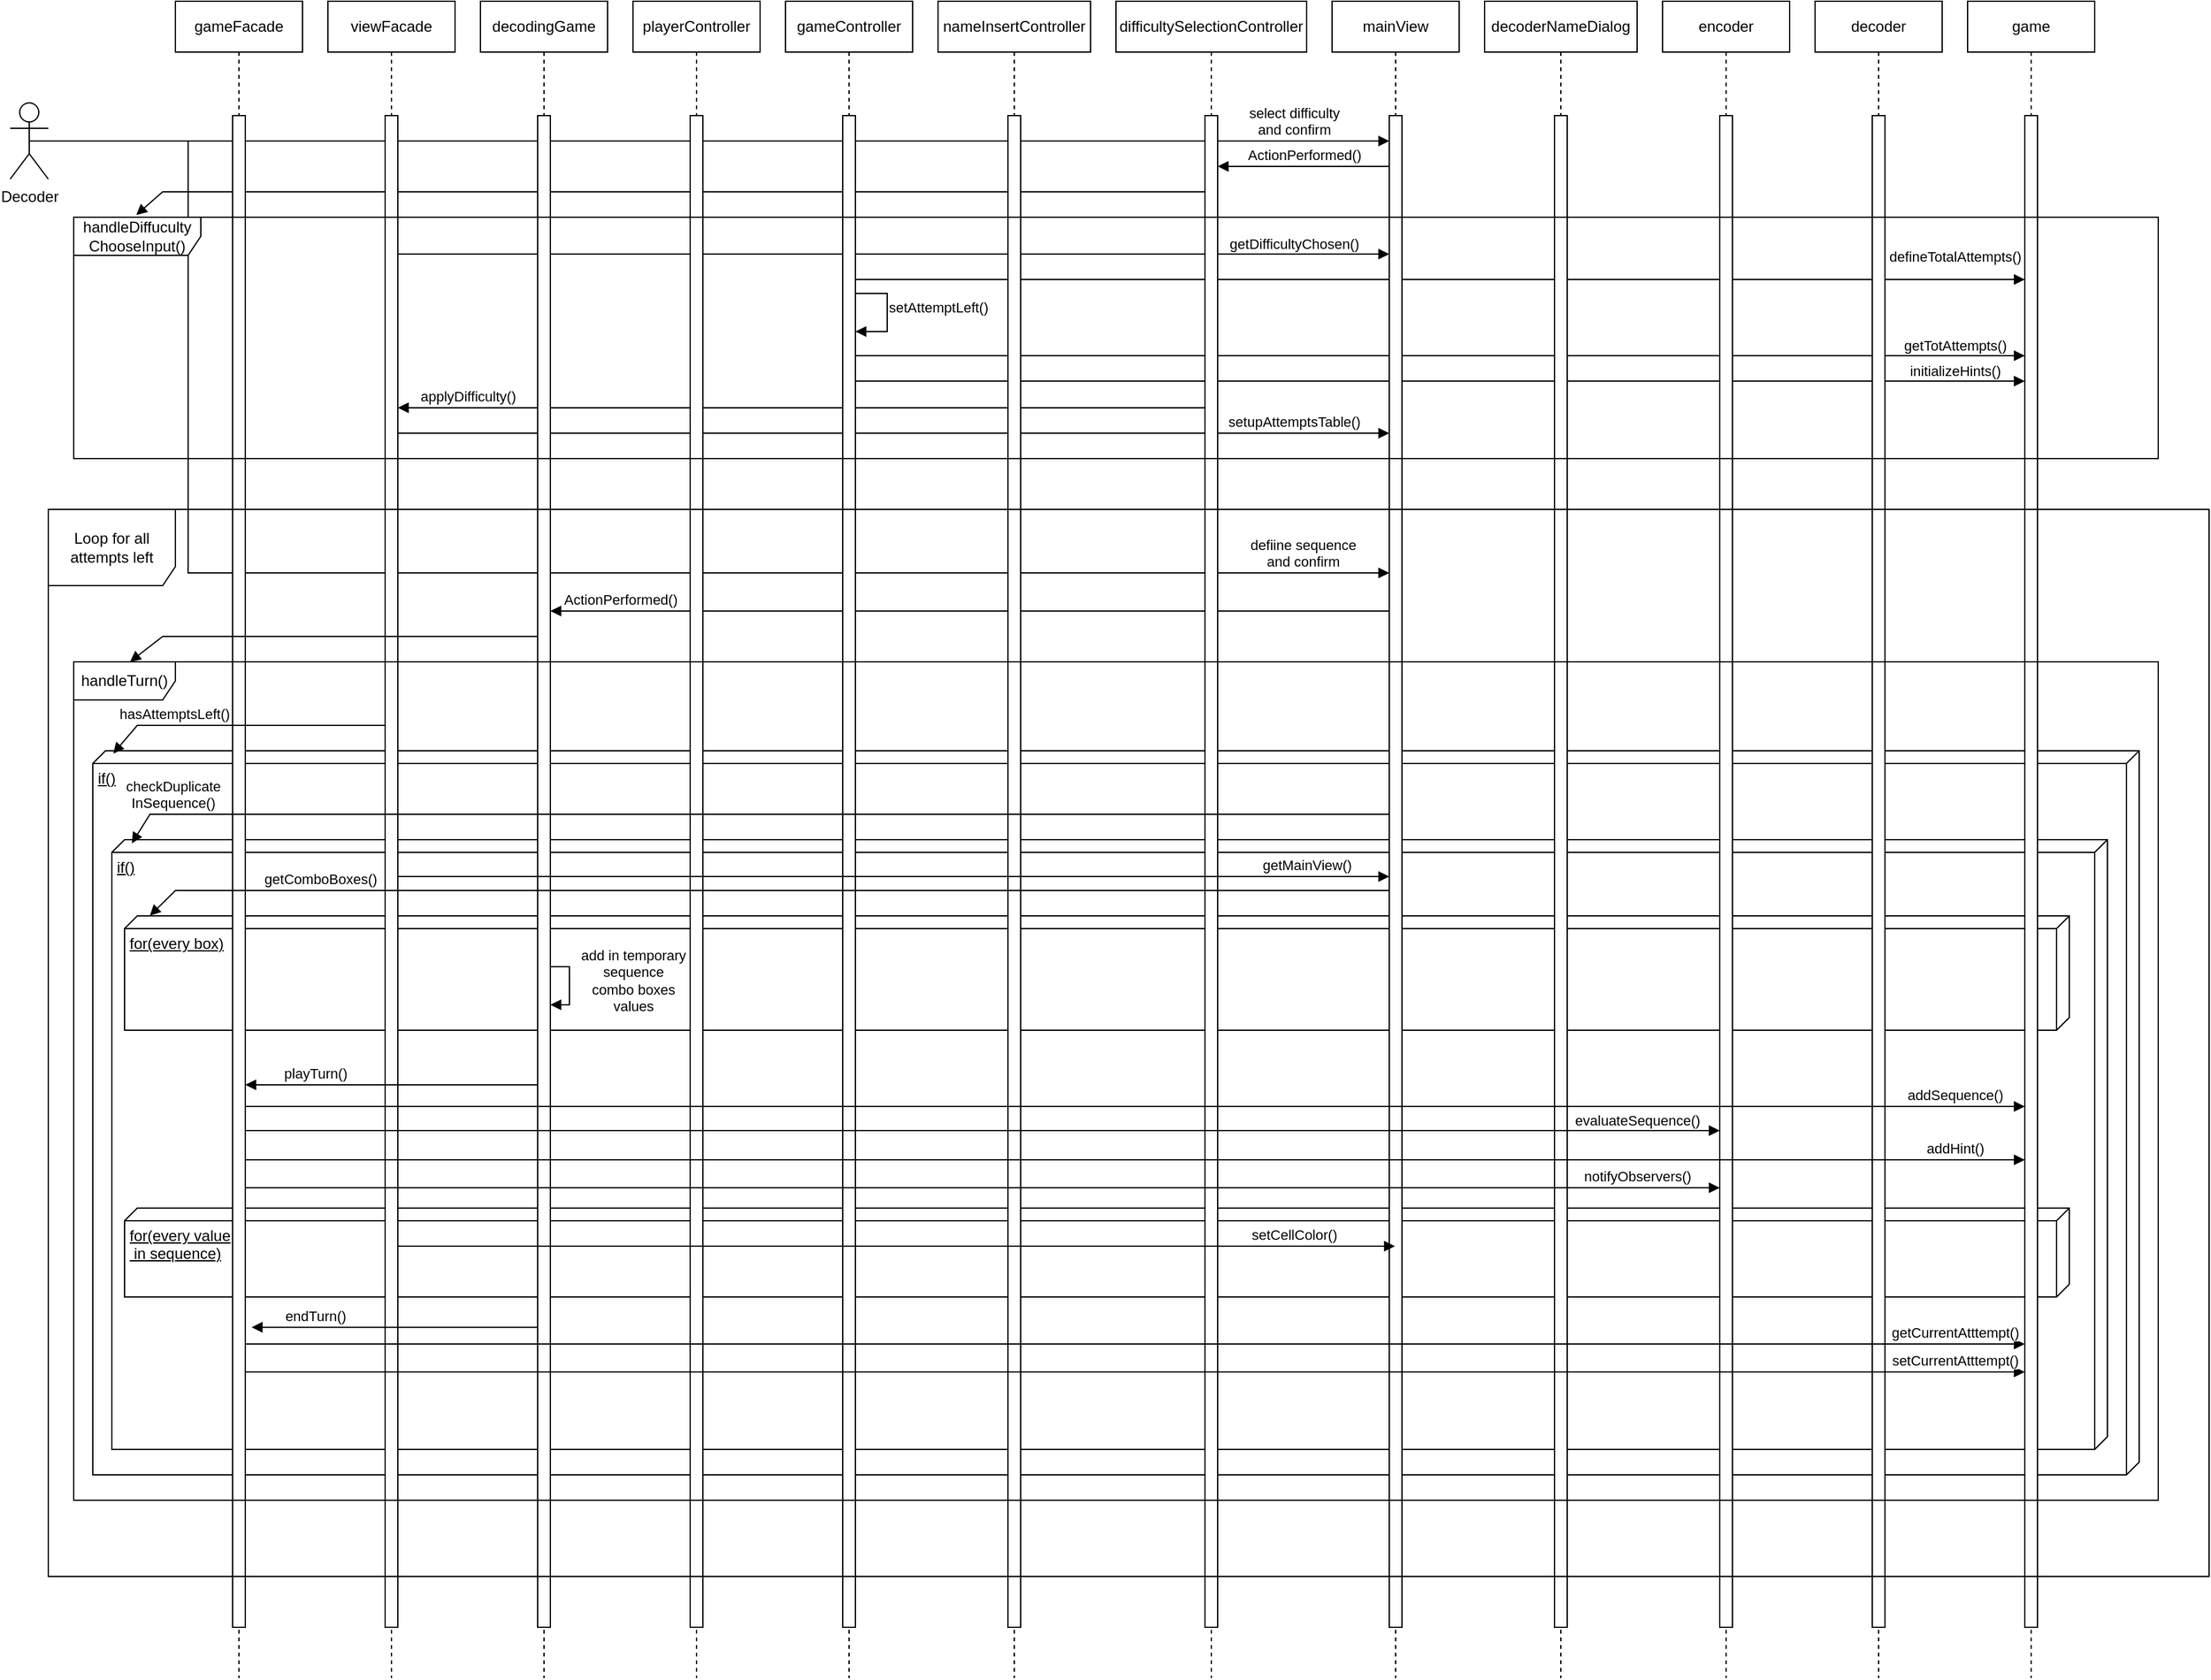 <mxfile version="22.1.16" type="device">
  <diagram name="Pagina-1" id="ej1dVefqYXsf6kIaZEYO">
    <mxGraphModel dx="1434" dy="836" grid="1" gridSize="10" guides="1" tooltips="1" connect="1" arrows="1" fold="1" page="1" pageScale="1" pageWidth="850" pageHeight="1100" math="0" shadow="0">
      <root>
        <mxCell id="0" />
        <mxCell id="1" parent="0" />
        <mxCell id="XU4_op4EVZj-XPHD7sc--74" value="if()" style="verticalAlign=top;align=left;spacingTop=8;spacingLeft=2;spacingRight=12;shape=cube;size=10;direction=south;fontStyle=4;html=1;whiteSpace=wrap;" parent="1" vertex="1">
          <mxGeometry x="135" y="630" width="1610" height="570" as="geometry" />
        </mxCell>
        <mxCell id="XU4_op4EVZj-XPHD7sc--75" value="if()" style="verticalAlign=top;align=left;spacingTop=8;spacingLeft=2;spacingRight=12;shape=cube;size=10;direction=south;fontStyle=4;html=1;whiteSpace=wrap;" parent="1" vertex="1">
          <mxGeometry x="150" y="700" width="1570" height="480" as="geometry" />
        </mxCell>
        <mxCell id="XU4_op4EVZj-XPHD7sc--88" value="for(every value&lt;br&gt;&amp;nbsp;in sequence)" style="verticalAlign=top;align=left;spacingTop=8;spacingLeft=2;spacingRight=12;shape=cube;size=10;direction=south;fontStyle=4;html=1;whiteSpace=wrap;" parent="1" vertex="1">
          <mxGeometry x="160" y="990" width="1530" height="70" as="geometry" />
        </mxCell>
        <mxCell id="XU4_op4EVZj-XPHD7sc--78" value="for(every box)" style="verticalAlign=top;align=left;spacingTop=8;spacingLeft=2;spacingRight=12;shape=cube;size=10;direction=south;fontStyle=4;html=1;whiteSpace=wrap;" parent="1" vertex="1">
          <mxGeometry x="160" y="760" width="1530" height="90" as="geometry" />
        </mxCell>
        <mxCell id="XU4_op4EVZj-XPHD7sc--71" value="ActionPerformed()" style="html=1;verticalAlign=bottom;endArrow=block;curved=0;rounded=0;" parent="1" edge="1">
          <mxGeometry x="0.833" width="80" relative="1" as="geometry">
            <mxPoint x="1155" y="520.0" as="sourcePoint" />
            <mxPoint x="495.0" y="520.0" as="targetPoint" />
            <mxPoint as="offset" />
          </mxGeometry>
        </mxCell>
        <mxCell id="XU4_op4EVZj-XPHD7sc--62" value="" style="html=1;verticalAlign=bottom;endArrow=block;curved=0;rounded=0;entryX=0.03;entryY=-0.009;entryDx=0;entryDy=0;entryPerimeter=0;" parent="1" source="XU4_op4EVZj-XPHD7sc--52" target="XU4_op4EVZj-XPHD7sc--61" edge="1">
          <mxGeometry width="80" relative="1" as="geometry">
            <mxPoint x="760" y="270" as="sourcePoint" />
            <mxPoint x="166.774" y="190" as="targetPoint" />
            <Array as="points">
              <mxPoint x="190" y="190" />
            </Array>
          </mxGeometry>
        </mxCell>
        <mxCell id="XU4_op4EVZj-XPHD7sc--66" value="getTotAttempts()" style="html=1;verticalAlign=bottom;endArrow=block;curved=0;rounded=0;" parent="1" edge="1">
          <mxGeometry x="0.88" y="-1" width="80" relative="1" as="geometry">
            <mxPoint x="735.0" y="319.0" as="sourcePoint" />
            <mxPoint x="1655" y="319.0" as="targetPoint" />
            <mxPoint as="offset" />
          </mxGeometry>
        </mxCell>
        <mxCell id="XU4_op4EVZj-XPHD7sc--67" value="initializeHints()" style="html=1;verticalAlign=bottom;endArrow=block;curved=0;rounded=0;" parent="1" edge="1">
          <mxGeometry x="0.88" y="-1" width="80" relative="1" as="geometry">
            <mxPoint x="735.0" y="339.0" as="sourcePoint" />
            <mxPoint x="1655" y="339.0" as="targetPoint" />
            <mxPoint as="offset" />
          </mxGeometry>
        </mxCell>
        <mxCell id="XU4_op4EVZj-XPHD7sc--68" value="applyDifficulty()" style="html=1;verticalAlign=bottom;endArrow=block;curved=0;rounded=0;" parent="1" edge="1">
          <mxGeometry x="0.827" width="80" relative="1" as="geometry">
            <mxPoint x="1010" y="360" as="sourcePoint" />
            <mxPoint x="375" y="360" as="targetPoint" />
            <mxPoint as="offset" />
          </mxGeometry>
        </mxCell>
        <mxCell id="XU4_op4EVZj-XPHD7sc--69" value="setupAttemptsTable()" style="html=1;verticalAlign=bottom;endArrow=block;curved=0;rounded=0;" parent="1" edge="1">
          <mxGeometry x="0.807" width="80" relative="1" as="geometry">
            <mxPoint x="375" y="380" as="sourcePoint" />
            <mxPoint x="1155" y="380" as="targetPoint" />
            <mxPoint as="offset" />
          </mxGeometry>
        </mxCell>
        <mxCell id="XU4_op4EVZj-XPHD7sc--64" value="defineTotalAttempts()" style="html=1;verticalAlign=bottom;endArrow=block;curved=0;rounded=0;" parent="1" edge="1">
          <mxGeometry x="0.88" y="9" width="80" relative="1" as="geometry">
            <mxPoint x="735" y="259" as="sourcePoint" />
            <mxPoint x="1655" y="259" as="targetPoint" />
            <mxPoint as="offset" />
          </mxGeometry>
        </mxCell>
        <mxCell id="XU4_op4EVZj-XPHD7sc--63" value="getDifficultyChosen()" style="html=1;verticalAlign=bottom;endArrow=block;curved=0;rounded=0;" parent="1" edge="1">
          <mxGeometry x="0.808" y="-1" width="80" relative="1" as="geometry">
            <mxPoint x="375" y="239" as="sourcePoint" />
            <mxPoint x="1155" y="239" as="targetPoint" />
            <mxPoint as="offset" />
          </mxGeometry>
        </mxCell>
        <mxCell id="XU4_op4EVZj-XPHD7sc--59" value="select difficulty&lt;br&gt;and confirm" style="html=1;verticalAlign=bottom;endArrow=block;curved=0;rounded=0;exitX=0.5;exitY=0.5;exitDx=0;exitDy=0;exitPerimeter=0;" parent="1" source="bKO9Z_HtG4AWZGj5XjEJ-2" target="XU4_op4EVZj-XPHD7sc--33" edge="1">
          <mxGeometry x="0.86" width="80" relative="1" as="geometry">
            <mxPoint x="710" y="340" as="sourcePoint" />
            <mxPoint x="790" y="340" as="targetPoint" />
            <mxPoint as="offset" />
          </mxGeometry>
        </mxCell>
        <mxCell id="XU4_op4EVZj-XPHD7sc--70" value="defiine sequence&lt;br&gt;and confirm" style="html=1;verticalAlign=bottom;endArrow=block;curved=0;rounded=0;exitX=0.5;exitY=0.5;exitDx=0;exitDy=0;exitPerimeter=0;" parent="1" source="bKO9Z_HtG4AWZGj5XjEJ-2" target="XU4_op4EVZj-XPHD7sc--33" edge="1">
          <mxGeometry x="0.903" width="80" relative="1" as="geometry">
            <mxPoint x="290" y="320" as="sourcePoint" />
            <mxPoint x="160" y="500" as="targetPoint" />
            <Array as="points">
              <mxPoint x="210" y="150" />
              <mxPoint x="210" y="490" />
            </Array>
            <mxPoint as="offset" />
          </mxGeometry>
        </mxCell>
        <mxCell id="bKO9Z_HtG4AWZGj5XjEJ-2" value="Decoder" style="shape=umlActor;verticalLabelPosition=bottom;verticalAlign=top;html=1;" parent="1" vertex="1">
          <mxGeometry x="70" y="120" width="30" height="60" as="geometry" />
        </mxCell>
        <mxCell id="XU4_op4EVZj-XPHD7sc--32" value="mainView" style="shape=umlLifeline;perimeter=lifelinePerimeter;whiteSpace=wrap;html=1;container=1;dropTarget=0;collapsible=0;recursiveResize=0;outlineConnect=0;portConstraint=eastwest;newEdgeStyle={&quot;curved&quot;:0,&quot;rounded&quot;:0};" parent="1" vertex="1">
          <mxGeometry x="1110" y="40" width="100" height="1320" as="geometry" />
        </mxCell>
        <mxCell id="XU4_op4EVZj-XPHD7sc--33" value="" style="html=1;points=[[0,0,0,0,5],[0,1,0,0,-5],[1,0,0,0,5],[1,1,0,0,-5]];perimeter=orthogonalPerimeter;outlineConnect=0;targetShapes=umlLifeline;portConstraint=eastwest;newEdgeStyle={&quot;curved&quot;:0,&quot;rounded&quot;:0};" parent="XU4_op4EVZj-XPHD7sc--32" vertex="1">
          <mxGeometry x="45" y="90" width="10" height="1190" as="geometry" />
        </mxCell>
        <mxCell id="XU4_op4EVZj-XPHD7sc--34" value="decoderNameDialog" style="shape=umlLifeline;perimeter=lifelinePerimeter;whiteSpace=wrap;html=1;container=1;dropTarget=0;collapsible=0;recursiveResize=0;outlineConnect=0;portConstraint=eastwest;newEdgeStyle={&quot;curved&quot;:0,&quot;rounded&quot;:0};" parent="1" vertex="1">
          <mxGeometry x="1230" y="40" width="120" height="1320" as="geometry" />
        </mxCell>
        <mxCell id="XU4_op4EVZj-XPHD7sc--35" value="" style="html=1;points=[[0,0,0,0,5],[0,1,0,0,-5],[1,0,0,0,5],[1,1,0,0,-5]];perimeter=orthogonalPerimeter;outlineConnect=0;targetShapes=umlLifeline;portConstraint=eastwest;newEdgeStyle={&quot;curved&quot;:0,&quot;rounded&quot;:0};" parent="XU4_op4EVZj-XPHD7sc--34" vertex="1">
          <mxGeometry x="55" y="90" width="10" height="1190" as="geometry" />
        </mxCell>
        <mxCell id="XU4_op4EVZj-XPHD7sc--36" value="decodingGame" style="shape=umlLifeline;perimeter=lifelinePerimeter;whiteSpace=wrap;html=1;container=1;dropTarget=0;collapsible=0;recursiveResize=0;outlineConnect=0;portConstraint=eastwest;newEdgeStyle={&quot;curved&quot;:0,&quot;rounded&quot;:0};" parent="1" vertex="1">
          <mxGeometry x="440" y="40" width="100" height="1320" as="geometry" />
        </mxCell>
        <mxCell id="XU4_op4EVZj-XPHD7sc--37" value="" style="html=1;points=[[0,0,0,0,5],[0,1,0,0,-5],[1,0,0,0,5],[1,1,0,0,-5]];perimeter=orthogonalPerimeter;outlineConnect=0;targetShapes=umlLifeline;portConstraint=eastwest;newEdgeStyle={&quot;curved&quot;:0,&quot;rounded&quot;:0};" parent="XU4_op4EVZj-XPHD7sc--36" vertex="1">
          <mxGeometry x="45" y="90" width="10" height="1190" as="geometry" />
        </mxCell>
        <mxCell id="XU4_op4EVZj-XPHD7sc--82" value="add in temporary&lt;br&gt;sequence &lt;br&gt;combo boxes&lt;br&gt;values" style="html=1;verticalAlign=bottom;endArrow=block;curved=0;rounded=0;" parent="XU4_op4EVZj-XPHD7sc--36" edge="1">
          <mxGeometry x="0.5" y="51" width="80" relative="1" as="geometry">
            <mxPoint x="55" y="760" as="sourcePoint" />
            <mxPoint x="55" y="790" as="targetPoint" />
            <Array as="points">
              <mxPoint x="70" y="760" />
              <mxPoint x="70" y="790" />
            </Array>
            <mxPoint x="50" y="-41" as="offset" />
          </mxGeometry>
        </mxCell>
        <mxCell id="XU4_op4EVZj-XPHD7sc--39" value="gameFacade" style="shape=umlLifeline;perimeter=lifelinePerimeter;whiteSpace=wrap;html=1;container=1;dropTarget=0;collapsible=0;recursiveResize=0;outlineConnect=0;portConstraint=eastwest;newEdgeStyle={&quot;curved&quot;:0,&quot;rounded&quot;:0};" parent="1" vertex="1">
          <mxGeometry x="200" y="40" width="100" height="1320" as="geometry" />
        </mxCell>
        <mxCell id="XU4_op4EVZj-XPHD7sc--40" value="" style="html=1;points=[[0,0,0,0,5],[0,1,0,0,-5],[1,0,0,0,5],[1,1,0,0,-5]];perimeter=orthogonalPerimeter;outlineConnect=0;targetShapes=umlLifeline;portConstraint=eastwest;newEdgeStyle={&quot;curved&quot;:0,&quot;rounded&quot;:0};" parent="XU4_op4EVZj-XPHD7sc--39" vertex="1">
          <mxGeometry x="45" y="90" width="10" height="1190" as="geometry" />
        </mxCell>
        <mxCell id="XU4_op4EVZj-XPHD7sc--41" value="viewFacade" style="shape=umlLifeline;perimeter=lifelinePerimeter;whiteSpace=wrap;html=1;container=1;dropTarget=0;collapsible=0;recursiveResize=0;outlineConnect=0;portConstraint=eastwest;newEdgeStyle={&quot;curved&quot;:0,&quot;rounded&quot;:0};" parent="1" vertex="1">
          <mxGeometry x="320" y="40" width="100" height="1320" as="geometry" />
        </mxCell>
        <mxCell id="XU4_op4EVZj-XPHD7sc--43" value="" style="html=1;points=[[0,0,0,0,5],[0,1,0,0,-5],[1,0,0,0,5],[1,1,0,0,-5]];perimeter=orthogonalPerimeter;outlineConnect=0;targetShapes=umlLifeline;portConstraint=eastwest;newEdgeStyle={&quot;curved&quot;:0,&quot;rounded&quot;:0};" parent="XU4_op4EVZj-XPHD7sc--41" vertex="1">
          <mxGeometry x="45" y="90" width="10" height="1190" as="geometry" />
        </mxCell>
        <mxCell id="XU4_op4EVZj-XPHD7sc--44" value="playerController" style="shape=umlLifeline;perimeter=lifelinePerimeter;whiteSpace=wrap;html=1;container=1;dropTarget=0;collapsible=0;recursiveResize=0;outlineConnect=0;portConstraint=eastwest;newEdgeStyle={&quot;curved&quot;:0,&quot;rounded&quot;:0};" parent="1" vertex="1">
          <mxGeometry x="560" y="40" width="100" height="1320" as="geometry" />
        </mxCell>
        <mxCell id="XU4_op4EVZj-XPHD7sc--45" value="" style="html=1;points=[[0,0,0,0,5],[0,1,0,0,-5],[1,0,0,0,5],[1,1,0,0,-5]];perimeter=orthogonalPerimeter;outlineConnect=0;targetShapes=umlLifeline;portConstraint=eastwest;newEdgeStyle={&quot;curved&quot;:0,&quot;rounded&quot;:0};" parent="XU4_op4EVZj-XPHD7sc--44" vertex="1">
          <mxGeometry x="45" y="90" width="10" height="1190" as="geometry" />
        </mxCell>
        <mxCell id="XU4_op4EVZj-XPHD7sc--46" value="gameController" style="shape=umlLifeline;perimeter=lifelinePerimeter;whiteSpace=wrap;html=1;container=1;dropTarget=0;collapsible=0;recursiveResize=0;outlineConnect=0;portConstraint=eastwest;newEdgeStyle={&quot;curved&quot;:0,&quot;rounded&quot;:0};" parent="1" vertex="1">
          <mxGeometry x="680" y="40" width="100" height="1320" as="geometry" />
        </mxCell>
        <mxCell id="XU4_op4EVZj-XPHD7sc--47" value="" style="html=1;points=[[0,0,0,0,5],[0,1,0,0,-5],[1,0,0,0,5],[1,1,0,0,-5]];perimeter=orthogonalPerimeter;outlineConnect=0;targetShapes=umlLifeline;portConstraint=eastwest;newEdgeStyle={&quot;curved&quot;:0,&quot;rounded&quot;:0};" parent="XU4_op4EVZj-XPHD7sc--46" vertex="1">
          <mxGeometry x="45" y="90" width="10" height="1190" as="geometry" />
        </mxCell>
        <mxCell id="XU4_op4EVZj-XPHD7sc--65" value="setAttemptLeft()" style="html=1;verticalAlign=bottom;endArrow=block;curved=0;rounded=0;" parent="XU4_op4EVZj-XPHD7sc--46" edge="1">
          <mxGeometry x="0.125" y="40" width="80" relative="1" as="geometry">
            <mxPoint x="55" y="230" as="sourcePoint" />
            <mxPoint x="55" y="260" as="targetPoint" />
            <Array as="points">
              <mxPoint x="80" y="230" />
              <mxPoint x="80" y="260" />
            </Array>
            <mxPoint as="offset" />
          </mxGeometry>
        </mxCell>
        <mxCell id="XU4_op4EVZj-XPHD7sc--48" value="nameInsertController" style="shape=umlLifeline;perimeter=lifelinePerimeter;whiteSpace=wrap;html=1;container=1;dropTarget=0;collapsible=0;recursiveResize=0;outlineConnect=0;portConstraint=eastwest;newEdgeStyle={&quot;curved&quot;:0,&quot;rounded&quot;:0};" parent="1" vertex="1">
          <mxGeometry x="800" y="40" width="120" height="1320" as="geometry" />
        </mxCell>
        <mxCell id="XU4_op4EVZj-XPHD7sc--49" value="" style="html=1;points=[[0,0,0,0,5],[0,1,0,0,-5],[1,0,0,0,5],[1,1,0,0,-5]];perimeter=orthogonalPerimeter;outlineConnect=0;targetShapes=umlLifeline;portConstraint=eastwest;newEdgeStyle={&quot;curved&quot;:0,&quot;rounded&quot;:0};" parent="XU4_op4EVZj-XPHD7sc--48" vertex="1">
          <mxGeometry x="55" y="90" width="10" height="1190" as="geometry" />
        </mxCell>
        <mxCell id="XU4_op4EVZj-XPHD7sc--51" value="difficultySelectionController" style="shape=umlLifeline;perimeter=lifelinePerimeter;whiteSpace=wrap;html=1;container=1;dropTarget=0;collapsible=0;recursiveResize=0;outlineConnect=0;portConstraint=eastwest;newEdgeStyle={&quot;curved&quot;:0,&quot;rounded&quot;:0};" parent="1" vertex="1">
          <mxGeometry x="940" y="40" width="150" height="1320" as="geometry" />
        </mxCell>
        <mxCell id="XU4_op4EVZj-XPHD7sc--52" value="" style="html=1;points=[[0,0,0,0,5],[0,1,0,0,-5],[1,0,0,0,5],[1,1,0,0,-5]];perimeter=orthogonalPerimeter;outlineConnect=0;targetShapes=umlLifeline;portConstraint=eastwest;newEdgeStyle={&quot;curved&quot;:0,&quot;rounded&quot;:0};" parent="XU4_op4EVZj-XPHD7sc--51" vertex="1">
          <mxGeometry x="70" y="90" width="10" height="1190" as="geometry" />
        </mxCell>
        <mxCell id="XU4_op4EVZj-XPHD7sc--53" value="encoder" style="shape=umlLifeline;perimeter=lifelinePerimeter;whiteSpace=wrap;html=1;container=1;dropTarget=0;collapsible=0;recursiveResize=0;outlineConnect=0;portConstraint=eastwest;newEdgeStyle={&quot;curved&quot;:0,&quot;rounded&quot;:0};" parent="1" vertex="1">
          <mxGeometry x="1370" y="40" width="100" height="1320" as="geometry" />
        </mxCell>
        <mxCell id="XU4_op4EVZj-XPHD7sc--54" value="" style="html=1;points=[[0,0,0,0,5],[0,1,0,0,-5],[1,0,0,0,5],[1,1,0,0,-5]];perimeter=orthogonalPerimeter;outlineConnect=0;targetShapes=umlLifeline;portConstraint=eastwest;newEdgeStyle={&quot;curved&quot;:0,&quot;rounded&quot;:0};" parent="XU4_op4EVZj-XPHD7sc--53" vertex="1">
          <mxGeometry x="45" y="90" width="10" height="1190" as="geometry" />
        </mxCell>
        <mxCell id="XU4_op4EVZj-XPHD7sc--55" value="decoder" style="shape=umlLifeline;perimeter=lifelinePerimeter;whiteSpace=wrap;html=1;container=1;dropTarget=0;collapsible=0;recursiveResize=0;outlineConnect=0;portConstraint=eastwest;newEdgeStyle={&quot;curved&quot;:0,&quot;rounded&quot;:0};" parent="1" vertex="1">
          <mxGeometry x="1490" y="40" width="100" height="1320" as="geometry" />
        </mxCell>
        <mxCell id="XU4_op4EVZj-XPHD7sc--56" value="" style="html=1;points=[[0,0,0,0,5],[0,1,0,0,-5],[1,0,0,0,5],[1,1,0,0,-5]];perimeter=orthogonalPerimeter;outlineConnect=0;targetShapes=umlLifeline;portConstraint=eastwest;newEdgeStyle={&quot;curved&quot;:0,&quot;rounded&quot;:0};" parent="XU4_op4EVZj-XPHD7sc--55" vertex="1">
          <mxGeometry x="45" y="90" width="10" height="1190" as="geometry" />
        </mxCell>
        <mxCell id="XU4_op4EVZj-XPHD7sc--57" value="game" style="shape=umlLifeline;perimeter=lifelinePerimeter;whiteSpace=wrap;html=1;container=1;dropTarget=0;collapsible=0;recursiveResize=0;outlineConnect=0;portConstraint=eastwest;newEdgeStyle={&quot;curved&quot;:0,&quot;rounded&quot;:0};" parent="1" vertex="1">
          <mxGeometry x="1610" y="40" width="100" height="1320" as="geometry" />
        </mxCell>
        <mxCell id="XU4_op4EVZj-XPHD7sc--58" value="" style="html=1;points=[[0,0,0,0,5],[0,1,0,0,-5],[1,0,0,0,5],[1,1,0,0,-5]];perimeter=orthogonalPerimeter;outlineConnect=0;targetShapes=umlLifeline;portConstraint=eastwest;newEdgeStyle={&quot;curved&quot;:0,&quot;rounded&quot;:0};" parent="XU4_op4EVZj-XPHD7sc--57" vertex="1">
          <mxGeometry x="45" y="90" width="10" height="1190" as="geometry" />
        </mxCell>
        <mxCell id="XU4_op4EVZj-XPHD7sc--60" value="ActionPerformed()" style="html=1;verticalAlign=bottom;endArrow=block;curved=0;rounded=0;" parent="1" edge="1">
          <mxGeometry width="80" relative="1" as="geometry">
            <mxPoint x="1155" y="170.0" as="sourcePoint" />
            <mxPoint x="1020.0" y="170.0" as="targetPoint" />
          </mxGeometry>
        </mxCell>
        <mxCell id="XU4_op4EVZj-XPHD7sc--61" value="handleDiffuculty&lt;br&gt;ChooseInput()" style="shape=umlFrame;whiteSpace=wrap;html=1;pointerEvents=0;width=100;height=30;" parent="1" vertex="1">
          <mxGeometry x="120" y="210" width="1640" height="190" as="geometry" />
        </mxCell>
        <mxCell id="XU4_op4EVZj-XPHD7sc--72" value="handleTurn()" style="shape=umlFrame;whiteSpace=wrap;html=1;pointerEvents=0;width=80;height=30;" parent="1" vertex="1">
          <mxGeometry x="120" y="560" width="1640" height="660" as="geometry" />
        </mxCell>
        <mxCell id="XU4_op4EVZj-XPHD7sc--73" value="" style="html=1;verticalAlign=bottom;endArrow=block;curved=0;rounded=0;entryX=0.027;entryY=0;entryDx=0;entryDy=0;entryPerimeter=0;" parent="1" target="XU4_op4EVZj-XPHD7sc--72" edge="1">
          <mxGeometry width="80" relative="1" as="geometry">
            <mxPoint x="485" y="540" as="sourcePoint" />
            <mxPoint x="180" y="540" as="targetPoint" />
            <Array as="points">
              <mxPoint x="190" y="540" />
            </Array>
          </mxGeometry>
        </mxCell>
        <mxCell id="XU4_op4EVZj-XPHD7sc--76" value="hasAttemptsLeft()" style="html=1;verticalAlign=bottom;endArrow=block;curved=0;rounded=0;entryX=0.004;entryY=0.99;entryDx=0;entryDy=0;entryPerimeter=0;" parent="1" target="XU4_op4EVZj-XPHD7sc--74" edge="1">
          <mxGeometry x="0.48" width="80" relative="1" as="geometry">
            <mxPoint x="365" y="610" as="sourcePoint" />
            <mxPoint x="380" y="550" as="targetPoint" />
            <Array as="points">
              <mxPoint x="170" y="610" />
            </Array>
            <mxPoint as="offset" />
          </mxGeometry>
        </mxCell>
        <mxCell id="XU4_op4EVZj-XPHD7sc--77" value="checkDuplicate&lt;br&gt;InSequence()" style="html=1;verticalAlign=bottom;endArrow=block;curved=0;rounded=0;entryX=0.006;entryY=0.99;entryDx=0;entryDy=0;entryPerimeter=0;" parent="1" target="XU4_op4EVZj-XPHD7sc--75" edge="1">
          <mxGeometry x="0.911" width="80" relative="1" as="geometry">
            <mxPoint x="1155" y="680" as="sourcePoint" />
            <mxPoint x="670" y="800" as="targetPoint" />
            <Array as="points">
              <mxPoint x="180" y="680" />
            </Array>
            <mxPoint as="offset" />
          </mxGeometry>
        </mxCell>
        <mxCell id="XU4_op4EVZj-XPHD7sc--80" value="getMainView()" style="html=1;verticalAlign=bottom;endArrow=block;curved=0;rounded=0;" parent="1" edge="1">
          <mxGeometry x="0.833" width="80" relative="1" as="geometry">
            <mxPoint x="375" y="729.0" as="sourcePoint" />
            <mxPoint x="1155" y="729.0" as="targetPoint" />
            <mxPoint as="offset" />
          </mxGeometry>
        </mxCell>
        <mxCell id="XU4_op4EVZj-XPHD7sc--81" value="getComboBoxes()" style="html=1;verticalAlign=bottom;endArrow=block;curved=0;rounded=0;entryX=-0.001;entryY=0.987;entryDx=0;entryDy=0;entryPerimeter=0;" parent="1" source="XU4_op4EVZj-XPHD7sc--33" target="XU4_op4EVZj-XPHD7sc--78" edge="1">
          <mxGeometry x="0.712" width="80" relative="1" as="geometry">
            <mxPoint x="850" y="700" as="sourcePoint" />
            <mxPoint x="930" y="700" as="targetPoint" />
            <Array as="points">
              <mxPoint x="200" y="740" />
            </Array>
            <mxPoint as="offset" />
          </mxGeometry>
        </mxCell>
        <mxCell id="XU4_op4EVZj-XPHD7sc--83" value="playTurn()" style="html=1;verticalAlign=bottom;endArrow=block;curved=0;rounded=0;" parent="1" edge="1">
          <mxGeometry x="0.522" width="80" relative="1" as="geometry">
            <mxPoint x="485" y="893" as="sourcePoint" />
            <mxPoint x="255" y="893" as="targetPoint" />
            <mxPoint as="offset" />
          </mxGeometry>
        </mxCell>
        <mxCell id="XU4_op4EVZj-XPHD7sc--84" value="addSequence()" style="html=1;verticalAlign=bottom;endArrow=block;curved=0;rounded=0;" parent="1" edge="1">
          <mxGeometry x="0.921" width="80" relative="1" as="geometry">
            <mxPoint x="255" y="910.0" as="sourcePoint" />
            <mxPoint x="1655" y="910.0" as="targetPoint" />
            <mxPoint as="offset" />
          </mxGeometry>
        </mxCell>
        <mxCell id="XU4_op4EVZj-XPHD7sc--85" value="evaluateSequence()" style="html=1;verticalAlign=bottom;endArrow=block;curved=0;rounded=0;" parent="1" edge="1">
          <mxGeometry x="0.888" y="-1" width="80" relative="1" as="geometry">
            <mxPoint x="255" y="929" as="sourcePoint" />
            <mxPoint x="1415" y="929" as="targetPoint" />
            <mxPoint as="offset" />
          </mxGeometry>
        </mxCell>
        <mxCell id="XU4_op4EVZj-XPHD7sc--86" value="addHint()" style="html=1;verticalAlign=bottom;endArrow=block;curved=0;rounded=0;" parent="1" edge="1">
          <mxGeometry x="0.921" width="80" relative="1" as="geometry">
            <mxPoint x="255" y="952.0" as="sourcePoint" />
            <mxPoint x="1655" y="952.0" as="targetPoint" />
            <mxPoint as="offset" />
          </mxGeometry>
        </mxCell>
        <mxCell id="XU4_op4EVZj-XPHD7sc--87" value="notifyObservers()" style="html=1;verticalAlign=bottom;endArrow=block;curved=0;rounded=0;" parent="1" target="XU4_op4EVZj-XPHD7sc--54" edge="1">
          <mxGeometry x="0.888" width="80" relative="1" as="geometry">
            <mxPoint x="255" y="974" as="sourcePoint" />
            <mxPoint x="1655" y="974" as="targetPoint" />
            <mxPoint as="offset" />
          </mxGeometry>
        </mxCell>
        <mxCell id="XU4_op4EVZj-XPHD7sc--89" value="setCellColor()" style="html=1;verticalAlign=bottom;endArrow=block;curved=0;rounded=0;" parent="1" edge="1">
          <mxGeometry x="0.797" width="80" relative="1" as="geometry">
            <mxPoint x="375" y="1020" as="sourcePoint" />
            <mxPoint x="1159.5" y="1020" as="targetPoint" />
            <mxPoint as="offset" />
          </mxGeometry>
        </mxCell>
        <mxCell id="XU4_op4EVZj-XPHD7sc--90" value="endTurn()" style="html=1;verticalAlign=bottom;endArrow=block;curved=0;rounded=0;entryX=1.5;entryY=0.815;entryDx=0;entryDy=0;entryPerimeter=0;" parent="1" edge="1">
          <mxGeometry x="0.556" width="80" relative="1" as="geometry">
            <mxPoint x="485" y="1083.85" as="sourcePoint" />
            <mxPoint x="260" y="1083.85" as="targetPoint" />
            <mxPoint as="offset" />
          </mxGeometry>
        </mxCell>
        <mxCell id="XU4_op4EVZj-XPHD7sc--91" value="getCurrentAtttempt()" style="html=1;verticalAlign=bottom;endArrow=block;curved=0;rounded=0;" parent="1" edge="1">
          <mxGeometry x="0.921" width="80" relative="1" as="geometry">
            <mxPoint x="255" y="1097" as="sourcePoint" />
            <mxPoint x="1655" y="1097" as="targetPoint" />
            <mxPoint as="offset" />
          </mxGeometry>
        </mxCell>
        <mxCell id="XU4_op4EVZj-XPHD7sc--92" value="setCurrentAtttempt()" style="html=1;verticalAlign=bottom;endArrow=block;curved=0;rounded=0;" parent="1" edge="1">
          <mxGeometry x="0.921" width="80" relative="1" as="geometry">
            <mxPoint x="255" y="1119.0" as="sourcePoint" />
            <mxPoint x="1655" y="1119.0" as="targetPoint" />
            <mxPoint as="offset" />
          </mxGeometry>
        </mxCell>
        <mxCell id="XU4_op4EVZj-XPHD7sc--93" value="Loop for all attempts left" style="shape=umlFrame;whiteSpace=wrap;html=1;pointerEvents=0;width=100;height=60;" parent="1" vertex="1">
          <mxGeometry x="100" y="440" width="1700" height="840" as="geometry" />
        </mxCell>
      </root>
    </mxGraphModel>
  </diagram>
</mxfile>
